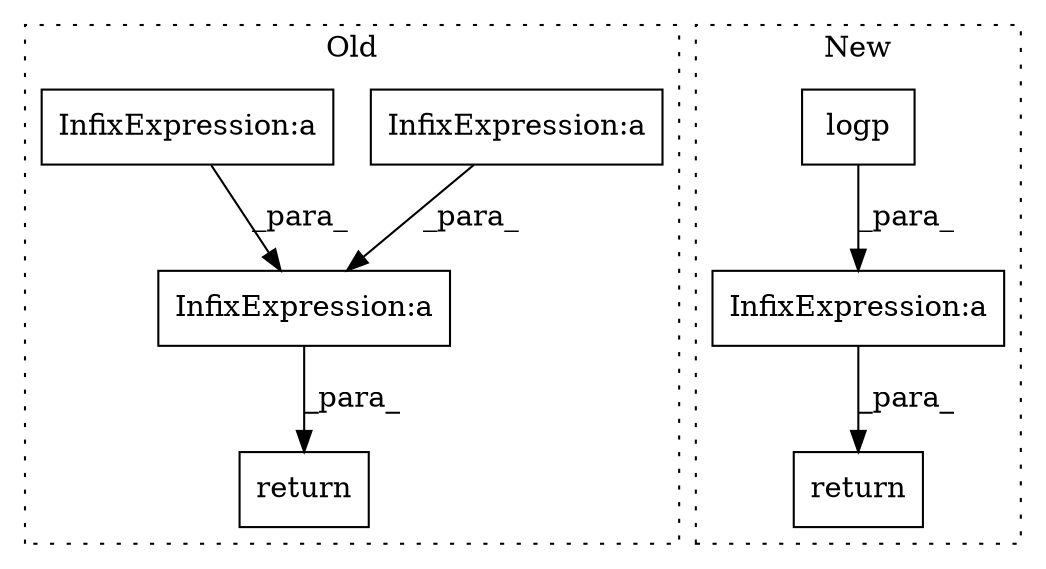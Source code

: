 digraph G {
subgraph cluster0 {
1 [label="return" a="41" s="4023" l="7" shape="box"];
3 [label="InfixExpression:a" a="27" s="3950" l="3" shape="box"];
4 [label="InfixExpression:a" a="27" s="3901" l="3" shape="box"];
5 [label="InfixExpression:a" a="27" s="4066" l="3" shape="box"];
label = "Old";
style="dotted";
}
subgraph cluster1 {
2 [label="logp" a="32" s="4332,4339" l="5,1" shape="box"];
6 [label="InfixExpression:a" a="27" s="4329" l="3" shape="box"];
7 [label="return" a="41" s="4352" l="7" shape="box"];
label = "New";
style="dotted";
}
2 -> 6 [label="_para_"];
3 -> 5 [label="_para_"];
4 -> 5 [label="_para_"];
5 -> 1 [label="_para_"];
6 -> 7 [label="_para_"];
}